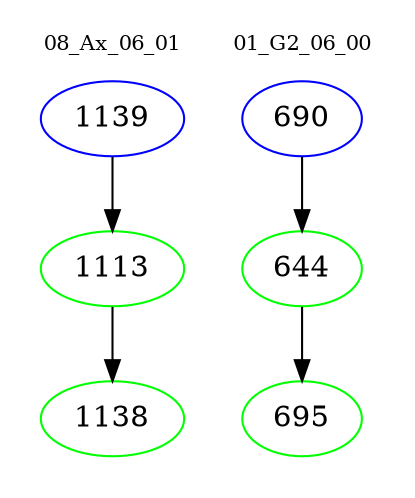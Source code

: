 digraph{
subgraph cluster_0 {
color = white
label = "08_Ax_06_01";
fontsize=10;
T0_1139 [label="1139", color="blue"]
T0_1139 -> T0_1113 [color="black"]
T0_1113 [label="1113", color="green"]
T0_1113 -> T0_1138 [color="black"]
T0_1138 [label="1138", color="green"]
}
subgraph cluster_1 {
color = white
label = "01_G2_06_00";
fontsize=10;
T1_690 [label="690", color="blue"]
T1_690 -> T1_644 [color="black"]
T1_644 [label="644", color="green"]
T1_644 -> T1_695 [color="black"]
T1_695 [label="695", color="green"]
}
}
